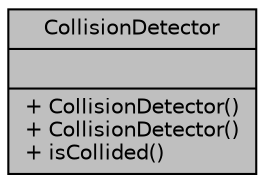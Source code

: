 digraph "CollisionDetector"
{
  edge [fontname="Helvetica",fontsize="10",labelfontname="Helvetica",labelfontsize="10"];
  node [fontname="Helvetica",fontsize="10",shape=record];
  Node1 [label="{CollisionDetector\n||+ CollisionDetector()\l+ CollisionDetector()\l+ isCollided()\l}",height=0.2,width=0.4,color="black", fillcolor="grey75", style="filled", fontcolor="black"];
}
